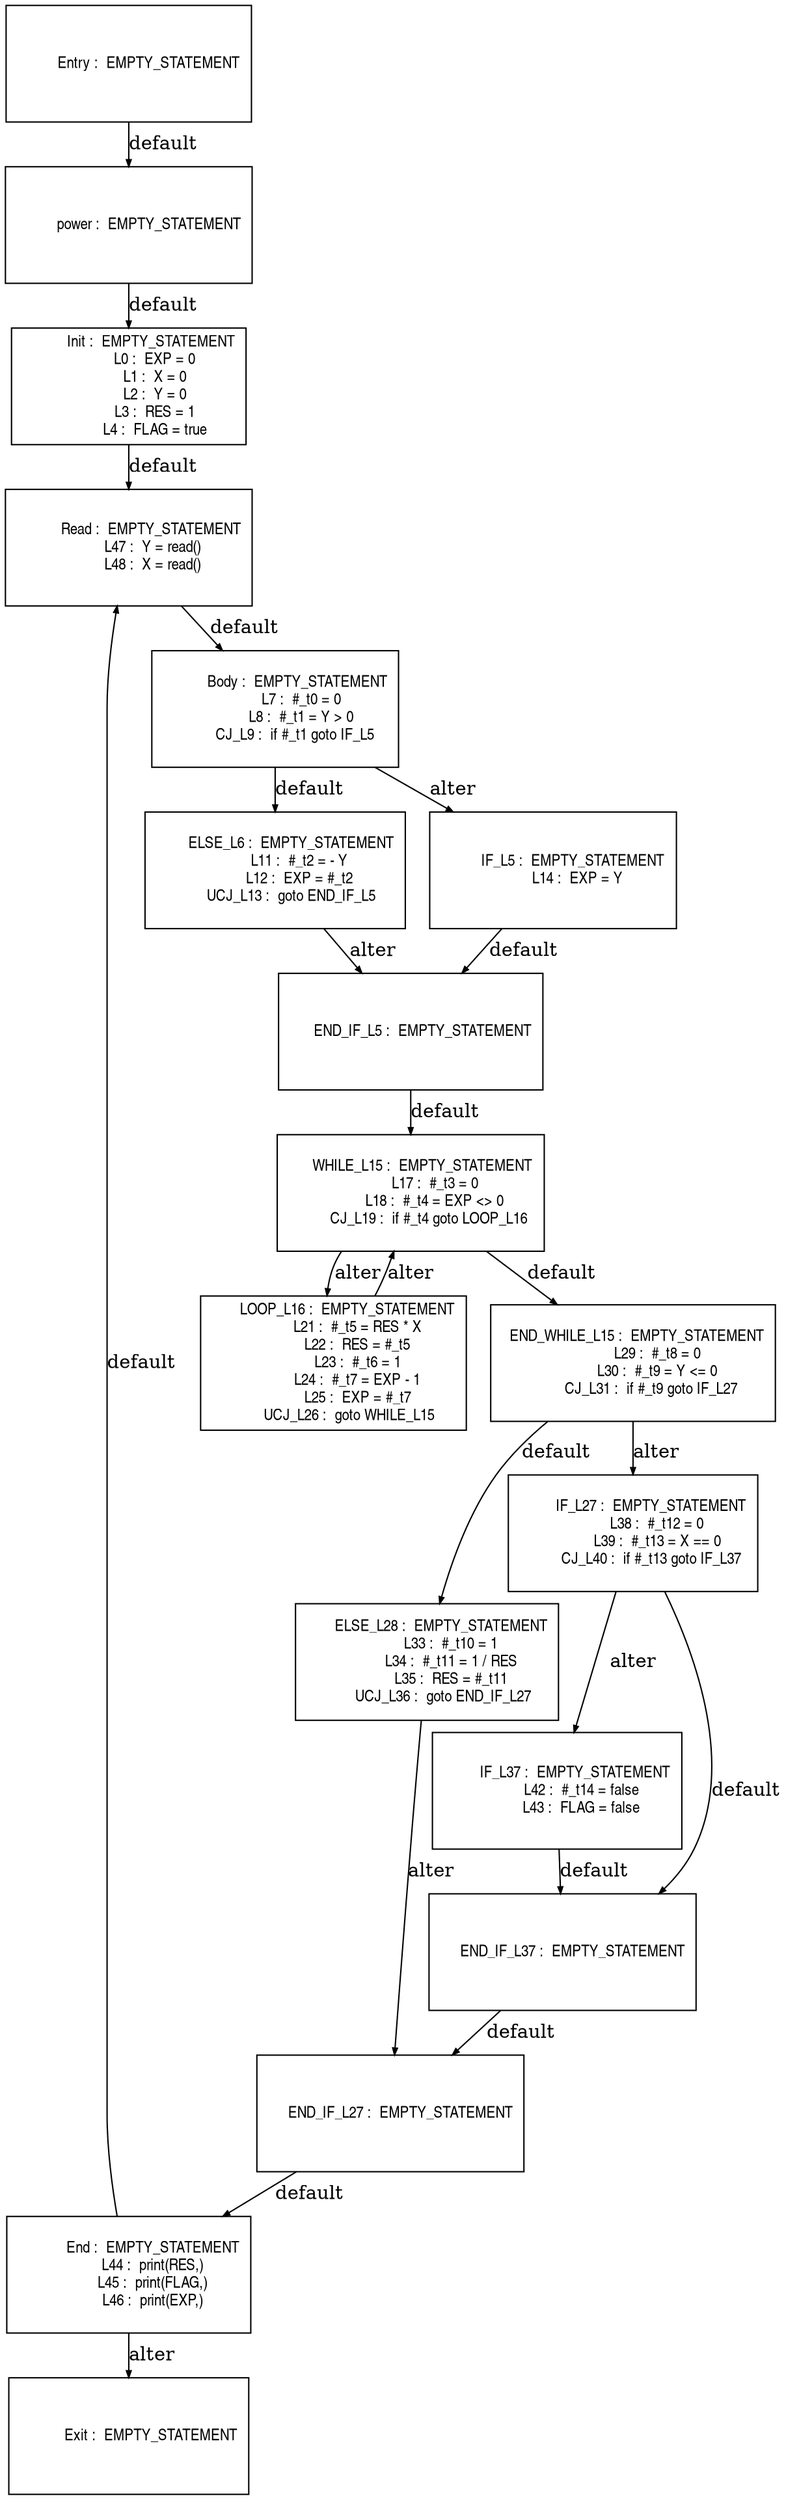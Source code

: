 digraph G {
  ranksep=.25;
  edge [arrowsize=.5]
  node [shape=rectangle, fontname="ArialNarrow",
        fontsize=12,  height=1.2];
  "          power :  EMPTY_STATEMENT
"; "           Init :  EMPTY_STATEMENT
             L0 :  EXP = 0
             L1 :  X = 0
             L2 :  Y = 0
             L3 :  RES = 1
             L4 :  FLAG = true
"; "           Body :  EMPTY_STATEMENT
             L7 :  #_t0 = 0
             L8 :  #_t1 = Y > 0
          CJ_L9 :  if #_t1 goto IF_L5
"; "        ELSE_L6 :  EMPTY_STATEMENT
            L11 :  #_t2 = - Y
            L12 :  EXP = #_t2
        UCJ_L13 :  goto END_IF_L5
"; "          IF_L5 :  EMPTY_STATEMENT
            L14 :  EXP = Y
"; "      END_IF_L5 :  EMPTY_STATEMENT
"; "      WHILE_L15 :  EMPTY_STATEMENT
            L17 :  #_t3 = 0
            L18 :  #_t4 = EXP <> 0
         CJ_L19 :  if #_t4 goto LOOP_L16
"; "       LOOP_L16 :  EMPTY_STATEMENT
            L21 :  #_t5 = RES * X
            L22 :  RES = #_t5
            L23 :  #_t6 = 1
            L24 :  #_t7 = EXP - 1
            L25 :  EXP = #_t7
        UCJ_L26 :  goto WHILE_L15
"; "  END_WHILE_L15 :  EMPTY_STATEMENT
            L29 :  #_t8 = 0
            L30 :  #_t9 = Y <= 0
         CJ_L31 :  if #_t9 goto IF_L27
"; "       ELSE_L28 :  EMPTY_STATEMENT
            L33 :  #_t10 = 1
            L34 :  #_t11 = 1 / RES
            L35 :  RES = #_t11
        UCJ_L36 :  goto END_IF_L27
"; "         IF_L27 :  EMPTY_STATEMENT
            L38 :  #_t12 = 0
            L39 :  #_t13 = X == 0
         CJ_L40 :  if #_t13 goto IF_L37
"; "         IF_L37 :  EMPTY_STATEMENT
            L42 :  #_t14 = false
            L43 :  FLAG = false
"; "     END_IF_L37 :  EMPTY_STATEMENT
"; "     END_IF_L27 :  EMPTY_STATEMENT
"; "          Entry :  EMPTY_STATEMENT
"; "            End :  EMPTY_STATEMENT
            L44 :  print(RES,)
            L45 :  print(FLAG,)
            L46 :  print(EXP,)
"; "           Exit :  EMPTY_STATEMENT
"; "           Read :  EMPTY_STATEMENT
            L47 :  Y = read()
            L48 :  X = read()
"; 
  "          power :  EMPTY_STATEMENT
" -> "           Init :  EMPTY_STATEMENT
             L0 :  EXP = 0
             L1 :  X = 0
             L2 :  Y = 0
             L3 :  RES = 1
             L4 :  FLAG = true
"  [label="default"];
  "           Init :  EMPTY_STATEMENT
             L0 :  EXP = 0
             L1 :  X = 0
             L2 :  Y = 0
             L3 :  RES = 1
             L4 :  FLAG = true
" -> "           Read :  EMPTY_STATEMENT
            L47 :  Y = read()
            L48 :  X = read()
"  [label="default"];
  "           Body :  EMPTY_STATEMENT
             L7 :  #_t0 = 0
             L8 :  #_t1 = Y > 0
          CJ_L9 :  if #_t1 goto IF_L5
" -> "        ELSE_L6 :  EMPTY_STATEMENT
            L11 :  #_t2 = - Y
            L12 :  EXP = #_t2
        UCJ_L13 :  goto END_IF_L5
"  [label="default"];
  "           Body :  EMPTY_STATEMENT
             L7 :  #_t0 = 0
             L8 :  #_t1 = Y > 0
          CJ_L9 :  if #_t1 goto IF_L5
" -> "          IF_L5 :  EMPTY_STATEMENT
            L14 :  EXP = Y
"  [label="alter"];
  "        ELSE_L6 :  EMPTY_STATEMENT
            L11 :  #_t2 = - Y
            L12 :  EXP = #_t2
        UCJ_L13 :  goto END_IF_L5
" -> "      END_IF_L5 :  EMPTY_STATEMENT
"  [label="alter"];
  "          IF_L5 :  EMPTY_STATEMENT
            L14 :  EXP = Y
" -> "      END_IF_L5 :  EMPTY_STATEMENT
"  [label="default"];
  "      END_IF_L5 :  EMPTY_STATEMENT
" -> "      WHILE_L15 :  EMPTY_STATEMENT
            L17 :  #_t3 = 0
            L18 :  #_t4 = EXP <> 0
         CJ_L19 :  if #_t4 goto LOOP_L16
"  [label="default"];
  "      WHILE_L15 :  EMPTY_STATEMENT
            L17 :  #_t3 = 0
            L18 :  #_t4 = EXP <> 0
         CJ_L19 :  if #_t4 goto LOOP_L16
" -> "  END_WHILE_L15 :  EMPTY_STATEMENT
            L29 :  #_t8 = 0
            L30 :  #_t9 = Y <= 0
         CJ_L31 :  if #_t9 goto IF_L27
"  [label="default"];
  "      WHILE_L15 :  EMPTY_STATEMENT
            L17 :  #_t3 = 0
            L18 :  #_t4 = EXP <> 0
         CJ_L19 :  if #_t4 goto LOOP_L16
" -> "       LOOP_L16 :  EMPTY_STATEMENT
            L21 :  #_t5 = RES * X
            L22 :  RES = #_t5
            L23 :  #_t6 = 1
            L24 :  #_t7 = EXP - 1
            L25 :  EXP = #_t7
        UCJ_L26 :  goto WHILE_L15
"  [label="alter"];
  "       LOOP_L16 :  EMPTY_STATEMENT
            L21 :  #_t5 = RES * X
            L22 :  RES = #_t5
            L23 :  #_t6 = 1
            L24 :  #_t7 = EXP - 1
            L25 :  EXP = #_t7
        UCJ_L26 :  goto WHILE_L15
" -> "      WHILE_L15 :  EMPTY_STATEMENT
            L17 :  #_t3 = 0
            L18 :  #_t4 = EXP <> 0
         CJ_L19 :  if #_t4 goto LOOP_L16
"  [label="alter"];
  "  END_WHILE_L15 :  EMPTY_STATEMENT
            L29 :  #_t8 = 0
            L30 :  #_t9 = Y <= 0
         CJ_L31 :  if #_t9 goto IF_L27
" -> "       ELSE_L28 :  EMPTY_STATEMENT
            L33 :  #_t10 = 1
            L34 :  #_t11 = 1 / RES
            L35 :  RES = #_t11
        UCJ_L36 :  goto END_IF_L27
"  [label="default"];
  "  END_WHILE_L15 :  EMPTY_STATEMENT
            L29 :  #_t8 = 0
            L30 :  #_t9 = Y <= 0
         CJ_L31 :  if #_t9 goto IF_L27
" -> "         IF_L27 :  EMPTY_STATEMENT
            L38 :  #_t12 = 0
            L39 :  #_t13 = X == 0
         CJ_L40 :  if #_t13 goto IF_L37
"  [label="alter"];
  "       ELSE_L28 :  EMPTY_STATEMENT
            L33 :  #_t10 = 1
            L34 :  #_t11 = 1 / RES
            L35 :  RES = #_t11
        UCJ_L36 :  goto END_IF_L27
" -> "     END_IF_L27 :  EMPTY_STATEMENT
"  [label="alter"];
  "         IF_L27 :  EMPTY_STATEMENT
            L38 :  #_t12 = 0
            L39 :  #_t13 = X == 0
         CJ_L40 :  if #_t13 goto IF_L37
" -> "     END_IF_L37 :  EMPTY_STATEMENT
"  [label="default"];
  "         IF_L27 :  EMPTY_STATEMENT
            L38 :  #_t12 = 0
            L39 :  #_t13 = X == 0
         CJ_L40 :  if #_t13 goto IF_L37
" -> "         IF_L37 :  EMPTY_STATEMENT
            L42 :  #_t14 = false
            L43 :  FLAG = false
"  [label="alter"];
  "         IF_L37 :  EMPTY_STATEMENT
            L42 :  #_t14 = false
            L43 :  FLAG = false
" -> "     END_IF_L37 :  EMPTY_STATEMENT
"  [label="default"];
  "     END_IF_L37 :  EMPTY_STATEMENT
" -> "     END_IF_L27 :  EMPTY_STATEMENT
"  [label="default"];
  "     END_IF_L27 :  EMPTY_STATEMENT
" -> "            End :  EMPTY_STATEMENT
            L44 :  print(RES,)
            L45 :  print(FLAG,)
            L46 :  print(EXP,)
"  [label="default"];
  "          Entry :  EMPTY_STATEMENT
" -> "          power :  EMPTY_STATEMENT
"  [label="default"];
  "            End :  EMPTY_STATEMENT
            L44 :  print(RES,)
            L45 :  print(FLAG,)
            L46 :  print(EXP,)
" -> "           Read :  EMPTY_STATEMENT
            L47 :  Y = read()
            L48 :  X = read()
"  [label="default"];
  "            End :  EMPTY_STATEMENT
            L44 :  print(RES,)
            L45 :  print(FLAG,)
            L46 :  print(EXP,)
" -> "           Exit :  EMPTY_STATEMENT
"  [label="alter"];
  "           Read :  EMPTY_STATEMENT
            L47 :  Y = read()
            L48 :  X = read()
" -> "           Body :  EMPTY_STATEMENT
             L7 :  #_t0 = 0
             L8 :  #_t1 = Y > 0
          CJ_L9 :  if #_t1 goto IF_L5
"  [label="default"];
}

